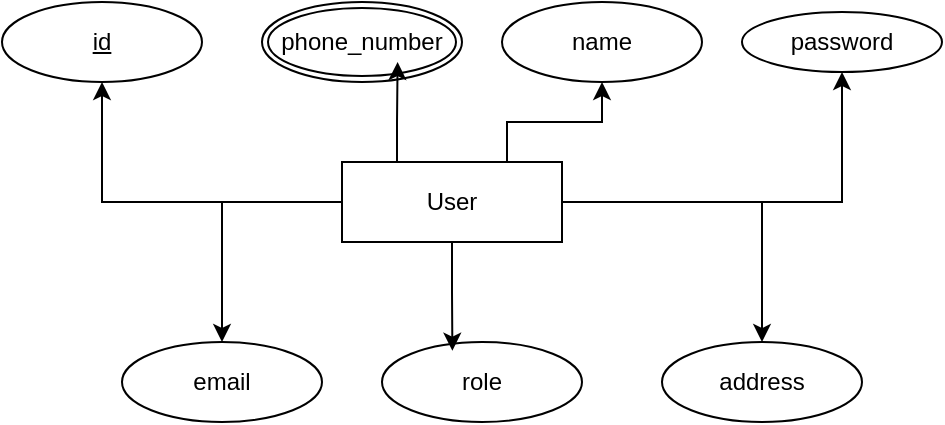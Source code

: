 <mxfile version="24.7.17">
  <diagram name="Page-1" id="zefzoCZpzYkakzUvlwl7">
    <mxGraphModel dx="1349" dy="603" grid="1" gridSize="10" guides="1" tooltips="1" connect="1" arrows="1" fold="1" page="1" pageScale="1" pageWidth="850" pageHeight="1100" math="0" shadow="0">
      <root>
        <mxCell id="0" />
        <mxCell id="1" parent="0" />
        <mxCell id="EMinu-dNqLL3h6nO7Fgw-16" style="edgeStyle=orthogonalEdgeStyle;rounded=0;orthogonalLoop=1;jettySize=auto;html=1;" edge="1" parent="1" source="EMinu-dNqLL3h6nO7Fgw-1" target="EMinu-dNqLL3h6nO7Fgw-2">
          <mxGeometry relative="1" as="geometry" />
        </mxCell>
        <mxCell id="EMinu-dNqLL3h6nO7Fgw-21" style="edgeStyle=orthogonalEdgeStyle;rounded=0;orthogonalLoop=1;jettySize=auto;html=1;" edge="1" parent="1" source="EMinu-dNqLL3h6nO7Fgw-1" target="EMinu-dNqLL3h6nO7Fgw-5">
          <mxGeometry relative="1" as="geometry" />
        </mxCell>
        <mxCell id="EMinu-dNqLL3h6nO7Fgw-31" style="edgeStyle=orthogonalEdgeStyle;rounded=0;orthogonalLoop=1;jettySize=auto;html=1;" edge="1" parent="1" source="EMinu-dNqLL3h6nO7Fgw-1" target="EMinu-dNqLL3h6nO7Fgw-3">
          <mxGeometry relative="1" as="geometry" />
        </mxCell>
        <mxCell id="EMinu-dNqLL3h6nO7Fgw-32" style="edgeStyle=orthogonalEdgeStyle;rounded=0;orthogonalLoop=1;jettySize=auto;html=1;" edge="1" parent="1" source="EMinu-dNqLL3h6nO7Fgw-1" target="EMinu-dNqLL3h6nO7Fgw-8">
          <mxGeometry relative="1" as="geometry" />
        </mxCell>
        <mxCell id="EMinu-dNqLL3h6nO7Fgw-35" style="edgeStyle=orthogonalEdgeStyle;rounded=0;orthogonalLoop=1;jettySize=auto;html=1;exitX=0.75;exitY=0;exitDx=0;exitDy=0;entryX=0.5;entryY=1;entryDx=0;entryDy=0;" edge="1" parent="1" source="EMinu-dNqLL3h6nO7Fgw-1" target="EMinu-dNqLL3h6nO7Fgw-4">
          <mxGeometry relative="1" as="geometry" />
        </mxCell>
        <mxCell id="EMinu-dNqLL3h6nO7Fgw-1" value="User" style="html=1;dashed=0;whiteSpace=wrap;" vertex="1" parent="1">
          <mxGeometry x="280" y="110" width="110" height="40" as="geometry" />
        </mxCell>
        <mxCell id="EMinu-dNqLL3h6nO7Fgw-2" value="id" style="ellipse;whiteSpace=wrap;html=1;align=center;fontStyle=4;" vertex="1" parent="1">
          <mxGeometry x="110" y="30" width="100" height="40" as="geometry" />
        </mxCell>
        <mxCell id="EMinu-dNqLL3h6nO7Fgw-3" value="email" style="ellipse;whiteSpace=wrap;html=1;align=center;" vertex="1" parent="1">
          <mxGeometry x="170" y="200" width="100" height="40" as="geometry" />
        </mxCell>
        <mxCell id="EMinu-dNqLL3h6nO7Fgw-4" value="name" style="ellipse;whiteSpace=wrap;html=1;align=center;" vertex="1" parent="1">
          <mxGeometry x="360" y="30" width="100" height="40" as="geometry" />
        </mxCell>
        <mxCell id="EMinu-dNqLL3h6nO7Fgw-5" value="password" style="ellipse;whiteSpace=wrap;html=1;align=center;" vertex="1" parent="1">
          <mxGeometry x="480" y="35" width="100" height="30" as="geometry" />
        </mxCell>
        <mxCell id="EMinu-dNqLL3h6nO7Fgw-7" value="role" style="ellipse;whiteSpace=wrap;html=1;align=center;" vertex="1" parent="1">
          <mxGeometry x="300" y="200" width="100" height="40" as="geometry" />
        </mxCell>
        <mxCell id="EMinu-dNqLL3h6nO7Fgw-8" value="address" style="ellipse;whiteSpace=wrap;html=1;align=center;" vertex="1" parent="1">
          <mxGeometry x="440" y="200" width="100" height="40" as="geometry" />
        </mxCell>
        <mxCell id="EMinu-dNqLL3h6nO7Fgw-9" value="phone_number" style="ellipse;shape=doubleEllipse;margin=3;whiteSpace=wrap;html=1;align=center;" vertex="1" parent="1">
          <mxGeometry x="240" y="30" width="100" height="40" as="geometry" />
        </mxCell>
        <mxCell id="EMinu-dNqLL3h6nO7Fgw-33" style="edgeStyle=orthogonalEdgeStyle;rounded=0;orthogonalLoop=1;jettySize=auto;html=1;entryX=0.352;entryY=0.109;entryDx=0;entryDy=0;entryPerimeter=0;" edge="1" parent="1" source="EMinu-dNqLL3h6nO7Fgw-1" target="EMinu-dNqLL3h6nO7Fgw-7">
          <mxGeometry relative="1" as="geometry" />
        </mxCell>
        <mxCell id="EMinu-dNqLL3h6nO7Fgw-34" style="edgeStyle=orthogonalEdgeStyle;rounded=0;orthogonalLoop=1;jettySize=auto;html=1;exitX=0.25;exitY=0;exitDx=0;exitDy=0;entryX=0.678;entryY=0.75;entryDx=0;entryDy=0;entryPerimeter=0;" edge="1" parent="1" source="EMinu-dNqLL3h6nO7Fgw-1" target="EMinu-dNqLL3h6nO7Fgw-9">
          <mxGeometry relative="1" as="geometry" />
        </mxCell>
      </root>
    </mxGraphModel>
  </diagram>
</mxfile>
